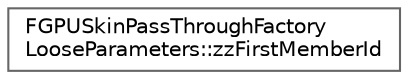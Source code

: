 digraph "Graphical Class Hierarchy"
{
 // INTERACTIVE_SVG=YES
 // LATEX_PDF_SIZE
  bgcolor="transparent";
  edge [fontname=Helvetica,fontsize=10,labelfontname=Helvetica,labelfontsize=10];
  node [fontname=Helvetica,fontsize=10,shape=box,height=0.2,width=0.4];
  rankdir="LR";
  Node0 [id="Node000000",label="FGPUSkinPassThroughFactory\lLooseParameters::zzFirstMemberId",height=0.2,width=0.4,color="grey40", fillcolor="white", style="filled",URL="$d9/dd1/structFGPUSkinPassThroughFactoryLooseParameters_1_1zzFirstMemberId.html",tooltip=" "];
}
